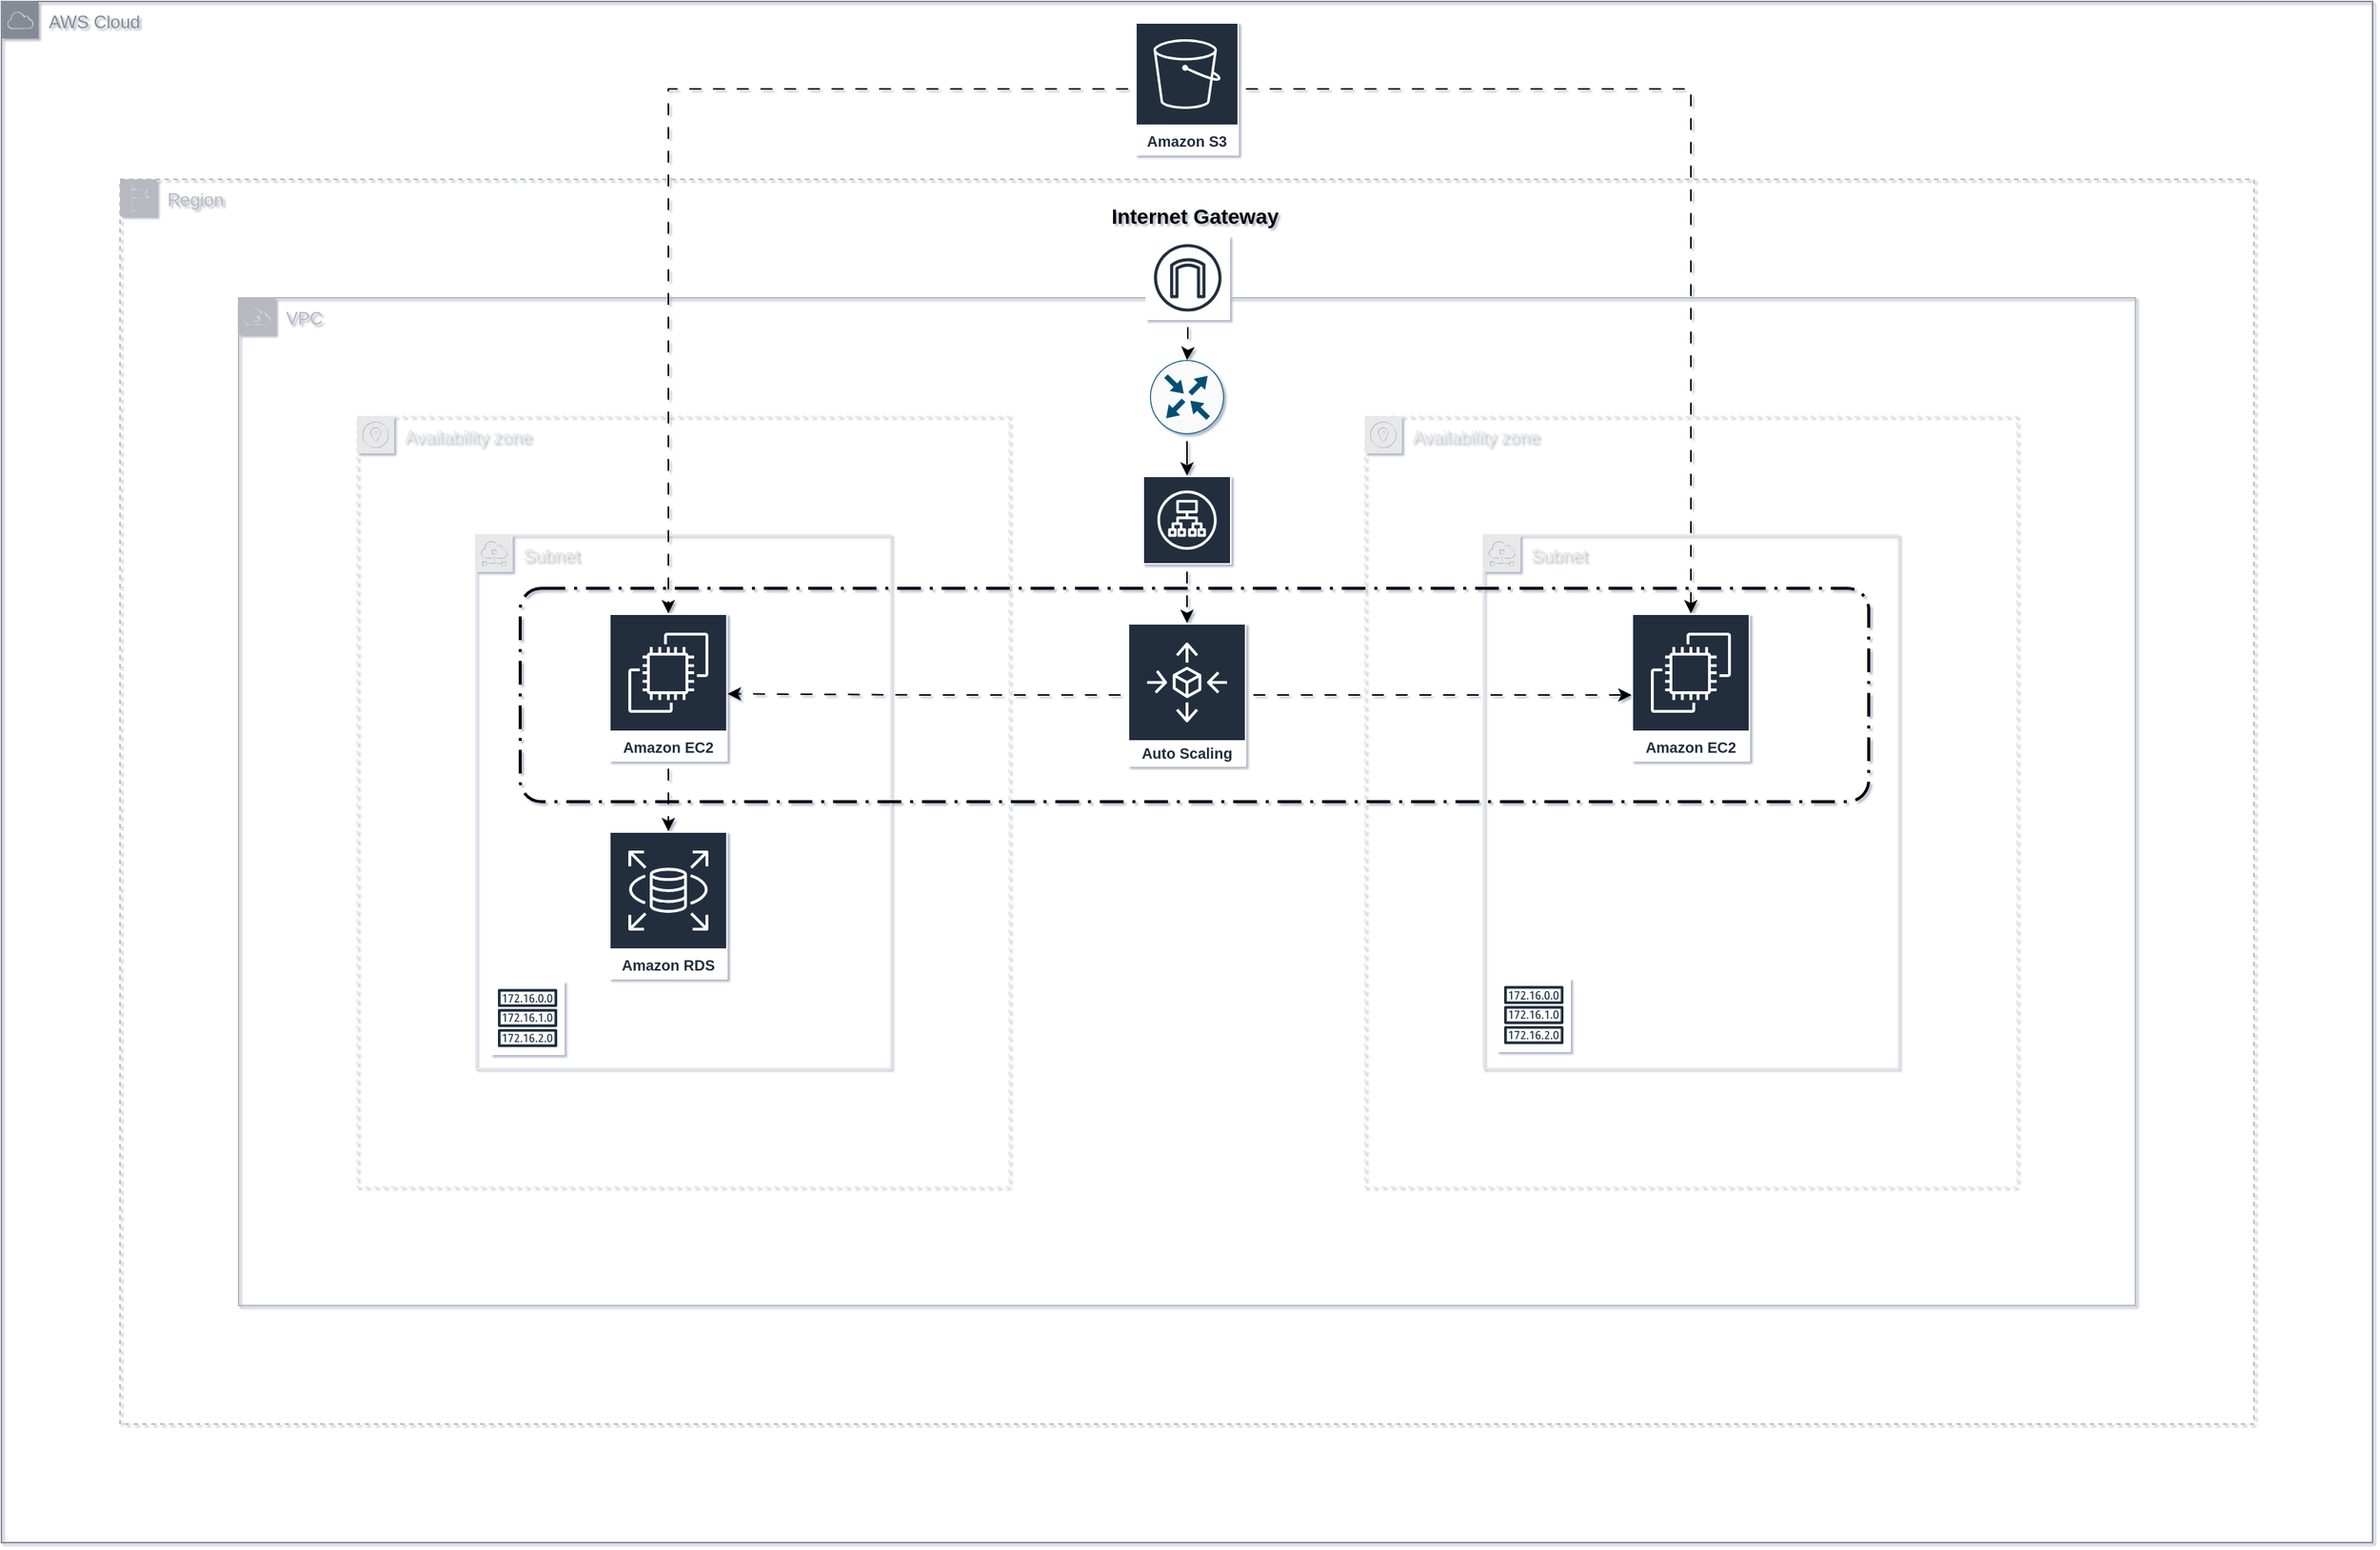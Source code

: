 <mxfile version="22.0.3" type="device">
  <diagram name="Page-1" id="hSszQh7qnSTk0dw7I2P4">
    <mxGraphModel dx="2769" dy="1469" grid="0" gridSize="10" guides="1" tooltips="1" connect="1" arrows="1" fold="1" page="0" pageScale="1" pageWidth="850" pageHeight="1100" math="0" shadow="1">
      <root>
        <mxCell id="0" />
        <mxCell id="1" value="aws cloud" parent="0" />
        <mxCell id="wAPukMbK2IQ5jGknJ8cw-1" value="AWS Cloud" style="sketch=0;outlineConnect=0;gradientColor=none;html=1;whiteSpace=wrap;fontSize=12;fontStyle=0;shape=mxgraph.aws4.group;grIcon=mxgraph.aws4.group_aws_cloud;strokeColor=#858B94;fillColor=none;verticalAlign=top;align=left;spacingLeft=30;fontColor=#858B94;dashed=0;" vertex="1" parent="1">
          <mxGeometry x="-360" y="-120" width="1600" height="1040" as="geometry" />
        </mxCell>
        <mxCell id="wAPukMbK2IQ5jGknJ8cw-2" value="aws region" parent="0" />
        <mxCell id="wAPukMbK2IQ5jGknJ8cw-3" value="Region" style="sketch=0;outlineConnect=0;gradientColor=none;html=1;whiteSpace=wrap;fontSize=12;fontStyle=0;shape=mxgraph.aws4.group;grIcon=mxgraph.aws4.group_region;strokeColor=#B6BABF;fillColor=none;verticalAlign=top;align=left;spacingLeft=30;fontColor=#B6BABF;dashed=1;" vertex="1" parent="wAPukMbK2IQ5jGknJ8cw-2">
          <mxGeometry x="-280" width="1440" height="840" as="geometry" />
        </mxCell>
        <mxCell id="wAPukMbK2IQ5jGknJ8cw-5" value="aws vpc" parent="0" />
        <mxCell id="wAPukMbK2IQ5jGknJ8cw-6" value="VPC" style="sketch=0;outlineConnect=0;gradientColor=none;html=1;whiteSpace=wrap;fontSize=12;fontStyle=0;shape=mxgraph.aws4.group;grIcon=mxgraph.aws4.group_vpc;strokeColor=#B6BABF;fillColor=none;verticalAlign=top;align=left;spacingLeft=30;fontColor=#B6BABF;dashed=0;" vertex="1" parent="wAPukMbK2IQ5jGknJ8cw-5">
          <mxGeometry x="-200" y="80" width="1280" height="680" as="geometry" />
        </mxCell>
        <mxCell id="wAPukMbK2IQ5jGknJ8cw-8" value="aws az" parent="0" />
        <mxCell id="wAPukMbK2IQ5jGknJ8cw-9" value="Availability zone" style="sketch=0;outlineConnect=0;gradientColor=none;html=1;whiteSpace=wrap;fontSize=12;fontStyle=0;shape=mxgraph.aws4.group;grIcon=mxgraph.aws4.group_availability_zone;strokeColor=#E8E8E8;fillColor=none;verticalAlign=top;align=left;spacingLeft=30;fontColor=#E8E8E8;dashed=1;" vertex="1" parent="wAPukMbK2IQ5jGknJ8cw-8">
          <mxGeometry x="-120" y="160" width="440" height="520" as="geometry" />
        </mxCell>
        <mxCell id="wAPukMbK2IQ5jGknJ8cw-10" value="Availability zone" style="sketch=0;outlineConnect=0;gradientColor=none;html=1;whiteSpace=wrap;fontSize=12;fontStyle=0;shape=mxgraph.aws4.group;grIcon=mxgraph.aws4.group_availability_zone;strokeColor=#E8E8E8;fillColor=none;verticalAlign=top;align=left;spacingLeft=30;fontColor=#E8E8E8;dashed=1;" vertex="1" parent="wAPukMbK2IQ5jGknJ8cw-8">
          <mxGeometry x="560" y="160" width="440" height="520" as="geometry" />
        </mxCell>
        <mxCell id="wAPukMbK2IQ5jGknJ8cw-12" value="aws subnet" parent="0" />
        <mxCell id="wAPukMbK2IQ5jGknJ8cw-13" value="Subnet" style="sketch=0;outlineConnect=0;gradientColor=none;html=1;whiteSpace=wrap;fontSize=12;fontStyle=0;shape=mxgraph.aws4.group;grIcon=mxgraph.aws4.group_subnet;strokeColor=#E8E8E8;fillColor=none;verticalAlign=top;align=left;spacingLeft=30;fontColor=#E8E8E8;dashed=0;" vertex="1" parent="wAPukMbK2IQ5jGknJ8cw-12">
          <mxGeometry x="-40" y="240" width="280" height="360" as="geometry" />
        </mxCell>
        <mxCell id="wAPukMbK2IQ5jGknJ8cw-14" value="Subnet" style="sketch=0;outlineConnect=0;gradientColor=none;html=1;whiteSpace=wrap;fontSize=12;fontStyle=0;shape=mxgraph.aws4.group;grIcon=mxgraph.aws4.group_subnet;strokeColor=#E8E8E8;fillColor=none;verticalAlign=top;align=left;spacingLeft=30;fontColor=#E8E8E8;dashed=0;" vertex="1" parent="wAPukMbK2IQ5jGknJ8cw-12">
          <mxGeometry x="640" y="240" width="280" height="360" as="geometry" />
        </mxCell>
        <mxCell id="wAPukMbK2IQ5jGknJ8cw-20" value="internet gateway" parent="0" />
        <mxCell id="wAPukMbK2IQ5jGknJ8cw-24" value="&lt;font size=&quot;1&quot; style=&quot;&quot;&gt;&lt;b style=&quot;font-size: 14px;&quot;&gt;Internet Gateway&lt;/b&gt;&lt;/font&gt;" style="text;html=1;strokeColor=none;fillColor=none;align=center;verticalAlign=middle;whiteSpace=wrap;rounded=0;" vertex="1" parent="wAPukMbK2IQ5jGknJ8cw-20">
          <mxGeometry x="380" y="10" width="131" height="30" as="geometry" />
        </mxCell>
        <mxCell id="wAPukMbK2IQ5jGknJ8cw-64" value="" style="edgeStyle=orthogonalEdgeStyle;rounded=0;orthogonalLoop=1;jettySize=auto;html=1;flowAnimation=1;" edge="1" parent="wAPukMbK2IQ5jGknJ8cw-20" source="wAPukMbK2IQ5jGknJ8cw-61" target="wAPukMbK2IQ5jGknJ8cw-39">
          <mxGeometry relative="1" as="geometry" />
        </mxCell>
        <mxCell id="wAPukMbK2IQ5jGknJ8cw-61" value="" style="sketch=0;outlineConnect=0;fontColor=#232F3E;gradientColor=none;strokeColor=#232F3E;fillColor=#ffffff;dashed=0;verticalLabelPosition=bottom;verticalAlign=top;align=center;html=1;fontSize=12;fontStyle=0;aspect=fixed;shape=mxgraph.aws4.resourceIcon;resIcon=mxgraph.aws4.internet_gateway;" vertex="1" parent="wAPukMbK2IQ5jGknJ8cw-20">
          <mxGeometry x="412" y="38" width="57" height="57" as="geometry" />
        </mxCell>
        <mxCell id="wAPukMbK2IQ5jGknJ8cw-27" value="RDS" parent="0" />
        <mxCell id="wAPukMbK2IQ5jGknJ8cw-28" value="Amazon RDS" style="sketch=0;outlineConnect=0;fontColor=#232F3E;gradientColor=none;strokeColor=#ffffff;fillColor=#232F3E;dashed=0;verticalLabelPosition=middle;verticalAlign=bottom;align=center;html=1;whiteSpace=wrap;fontSize=10;fontStyle=1;spacing=3;shape=mxgraph.aws4.productIcon;prIcon=mxgraph.aws4.rds;metaEdit=0;backgroundOutline=0;" vertex="1" parent="wAPukMbK2IQ5jGknJ8cw-27">
          <mxGeometry x="50" y="440" width="80" height="100" as="geometry" />
        </mxCell>
        <mxCell id="wAPukMbK2IQ5jGknJ8cw-29" value="route table" parent="0" />
        <mxCell id="wAPukMbK2IQ5jGknJ8cw-30" value="" style="sketch=0;outlineConnect=0;fontColor=#232F3E;gradientColor=none;strokeColor=#232F3E;fillColor=#ffffff;dashed=0;verticalLabelPosition=bottom;verticalAlign=top;align=center;html=1;fontSize=12;fontStyle=0;aspect=fixed;shape=mxgraph.aws4.resourceIcon;resIcon=mxgraph.aws4.route_table;" vertex="1" parent="wAPukMbK2IQ5jGknJ8cw-29">
          <mxGeometry x="-30" y="541" width="50" height="50" as="geometry" />
        </mxCell>
        <mxCell id="wAPukMbK2IQ5jGknJ8cw-31" value="" style="sketch=0;outlineConnect=0;fontColor=#232F3E;gradientColor=none;strokeColor=#232F3E;fillColor=#ffffff;dashed=0;verticalLabelPosition=bottom;verticalAlign=top;align=center;html=1;fontSize=12;fontStyle=0;aspect=fixed;shape=mxgraph.aws4.resourceIcon;resIcon=mxgraph.aws4.route_table;" vertex="1" parent="wAPukMbK2IQ5jGknJ8cw-29">
          <mxGeometry x="649" y="539" width="50" height="50" as="geometry" />
        </mxCell>
        <mxCell id="wAPukMbK2IQ5jGknJ8cw-41" value="ASG" parent="0" />
        <mxCell id="wAPukMbK2IQ5jGknJ8cw-42" value="" style="rounded=1;arcSize=10;dashed=1;fillColor=none;gradientColor=none;dashPattern=8 3 1 3;strokeWidth=2;" vertex="1" parent="wAPukMbK2IQ5jGknJ8cw-41">
          <mxGeometry x="-10" y="276" width="910" height="144" as="geometry" />
        </mxCell>
        <mxCell id="wAPukMbK2IQ5jGknJ8cw-43" value="Auto Scaling" style="sketch=0;outlineConnect=0;fontColor=#232F3E;gradientColor=none;strokeColor=#ffffff;fillColor=#232F3E;dashed=0;verticalLabelPosition=middle;verticalAlign=bottom;align=center;html=1;whiteSpace=wrap;fontSize=10;fontStyle=1;spacing=3;shape=mxgraph.aws4.productIcon;prIcon=mxgraph.aws4.autoscaling;" vertex="1" parent="wAPukMbK2IQ5jGknJ8cw-41">
          <mxGeometry x="400" y="299.5" width="80" height="97" as="geometry" />
        </mxCell>
        <mxCell id="wAPukMbK2IQ5jGknJ8cw-16" value="EC2" parent="0" />
        <mxCell id="wAPukMbK2IQ5jGknJ8cw-57" value="" style="edgeStyle=orthogonalEdgeStyle;rounded=0;orthogonalLoop=1;jettySize=auto;html=1;flowAnimation=1;" edge="1" parent="wAPukMbK2IQ5jGknJ8cw-16" source="wAPukMbK2IQ5jGknJ8cw-17" target="wAPukMbK2IQ5jGknJ8cw-28">
          <mxGeometry relative="1" as="geometry" />
        </mxCell>
        <mxCell id="wAPukMbK2IQ5jGknJ8cw-17" value="Amazon EC2" style="sketch=0;outlineConnect=0;fontColor=#232F3E;gradientColor=none;strokeColor=#ffffff;fillColor=#232F3E;dashed=0;verticalLabelPosition=middle;verticalAlign=bottom;align=center;html=1;whiteSpace=wrap;fontSize=10;fontStyle=1;spacing=3;shape=mxgraph.aws4.productIcon;prIcon=mxgraph.aws4.ec2;" vertex="1" parent="wAPukMbK2IQ5jGknJ8cw-16">
          <mxGeometry x="50" y="293" width="80" height="100" as="geometry" />
        </mxCell>
        <mxCell id="wAPukMbK2IQ5jGknJ8cw-18" value="Amazon EC2" style="sketch=0;outlineConnect=0;fontColor=#232F3E;gradientColor=none;strokeColor=#ffffff;fillColor=#232F3E;dashed=0;verticalLabelPosition=middle;verticalAlign=bottom;align=center;html=1;whiteSpace=wrap;fontSize=10;fontStyle=1;spacing=3;shape=mxgraph.aws4.productIcon;prIcon=mxgraph.aws4.ec2;" vertex="1" parent="wAPukMbK2IQ5jGknJ8cw-16">
          <mxGeometry x="740" y="293" width="80" height="100" as="geometry" />
        </mxCell>
        <mxCell id="wAPukMbK2IQ5jGknJ8cw-33" value="S3" parent="0" />
        <mxCell id="wAPukMbK2IQ5jGknJ8cw-34" value="Amazon S3" style="sketch=0;outlineConnect=0;fontColor=#232F3E;gradientColor=none;strokeColor=#ffffff;fillColor=#232F3E;dashed=0;verticalLabelPosition=middle;verticalAlign=bottom;align=center;html=1;whiteSpace=wrap;fontSize=10;fontStyle=1;spacing=3;shape=mxgraph.aws4.productIcon;prIcon=mxgraph.aws4.s3;" vertex="1" parent="wAPukMbK2IQ5jGknJ8cw-33">
          <mxGeometry x="405" y="-106" width="70" height="90" as="geometry" />
        </mxCell>
        <mxCell id="wAPukMbK2IQ5jGknJ8cw-36" value="Load Balancer" parent="0" />
        <mxCell id="wAPukMbK2IQ5jGknJ8cw-49" value="" style="edgeStyle=orthogonalEdgeStyle;rounded=0;orthogonalLoop=1;jettySize=auto;html=1;flowAnimation=1;" edge="1" parent="wAPukMbK2IQ5jGknJ8cw-36" source="wAPukMbK2IQ5jGknJ8cw-37" target="wAPukMbK2IQ5jGknJ8cw-43">
          <mxGeometry relative="1" as="geometry" />
        </mxCell>
        <mxCell id="wAPukMbK2IQ5jGknJ8cw-37" value="" style="sketch=0;outlineConnect=0;fontColor=#232F3E;gradientColor=none;strokeColor=#ffffff;fillColor=#232F3E;dashed=0;verticalLabelPosition=middle;verticalAlign=bottom;align=center;html=1;whiteSpace=wrap;fontSize=10;fontStyle=1;spacing=3;shape=mxgraph.aws4.productIcon;prIcon=mxgraph.aws4.application_load_balancer;" vertex="1" parent="wAPukMbK2IQ5jGknJ8cw-36">
          <mxGeometry x="410" y="200" width="60" height="60" as="geometry" />
        </mxCell>
        <mxCell id="wAPukMbK2IQ5jGknJ8cw-38" value="Router" parent="0" />
        <mxCell id="wAPukMbK2IQ5jGknJ8cw-66" value="" style="edgeStyle=orthogonalEdgeStyle;rounded=0;orthogonalLoop=1;jettySize=auto;html=1;flowAnimation=1;" edge="1" parent="wAPukMbK2IQ5jGknJ8cw-38" source="wAPukMbK2IQ5jGknJ8cw-39" target="wAPukMbK2IQ5jGknJ8cw-37">
          <mxGeometry relative="1" as="geometry" />
        </mxCell>
        <mxCell id="wAPukMbK2IQ5jGknJ8cw-39" value="" style="sketch=0;points=[[0.5,0,0],[1,0.5,0],[0.5,1,0],[0,0.5,0],[0.145,0.145,0],[0.856,0.145,0],[0.855,0.856,0],[0.145,0.855,0]];verticalLabelPosition=bottom;html=1;verticalAlign=top;aspect=fixed;align=center;pointerEvents=1;shape=mxgraph.cisco19.rect;prIcon=router;fillColor=#FAFAFA;strokeColor=#005073;" vertex="1" parent="wAPukMbK2IQ5jGknJ8cw-38">
          <mxGeometry x="415" y="122" width="50" height="50" as="geometry" />
        </mxCell>
        <mxCell id="wAPukMbK2IQ5jGknJ8cw-44" value="Untitled Layer" parent="0" />
        <mxCell id="wAPukMbK2IQ5jGknJ8cw-51" style="edgeStyle=orthogonalEdgeStyle;rounded=0;orthogonalLoop=1;jettySize=auto;html=1;entryX=1;entryY=0.542;entryDx=0;entryDy=0;entryPerimeter=0;flowAnimation=1;" edge="1" parent="wAPukMbK2IQ5jGknJ8cw-44" source="wAPukMbK2IQ5jGknJ8cw-43" target="wAPukMbK2IQ5jGknJ8cw-17">
          <mxGeometry relative="1" as="geometry" />
        </mxCell>
        <mxCell id="wAPukMbK2IQ5jGknJ8cw-53" style="edgeStyle=orthogonalEdgeStyle;rounded=0;orthogonalLoop=1;jettySize=auto;html=1;flowAnimation=1;" edge="1" parent="wAPukMbK2IQ5jGknJ8cw-44" source="wAPukMbK2IQ5jGknJ8cw-43" target="wAPukMbK2IQ5jGknJ8cw-18">
          <mxGeometry relative="1" as="geometry">
            <Array as="points">
              <mxPoint x="680" y="348" />
              <mxPoint x="680" y="348" />
            </Array>
          </mxGeometry>
        </mxCell>
        <mxCell id="wAPukMbK2IQ5jGknJ8cw-55" style="edgeStyle=orthogonalEdgeStyle;rounded=0;orthogonalLoop=1;jettySize=auto;html=1;flowAnimation=1;" edge="1" parent="wAPukMbK2IQ5jGknJ8cw-44" source="wAPukMbK2IQ5jGknJ8cw-34" target="wAPukMbK2IQ5jGknJ8cw-17">
          <mxGeometry relative="1" as="geometry" />
        </mxCell>
        <mxCell id="wAPukMbK2IQ5jGknJ8cw-56" style="edgeStyle=orthogonalEdgeStyle;rounded=0;orthogonalLoop=1;jettySize=auto;html=1;flowAnimation=1;" edge="1" parent="wAPukMbK2IQ5jGknJ8cw-44" source="wAPukMbK2IQ5jGknJ8cw-34" target="wAPukMbK2IQ5jGknJ8cw-18">
          <mxGeometry relative="1" as="geometry" />
        </mxCell>
      </root>
    </mxGraphModel>
  </diagram>
</mxfile>

